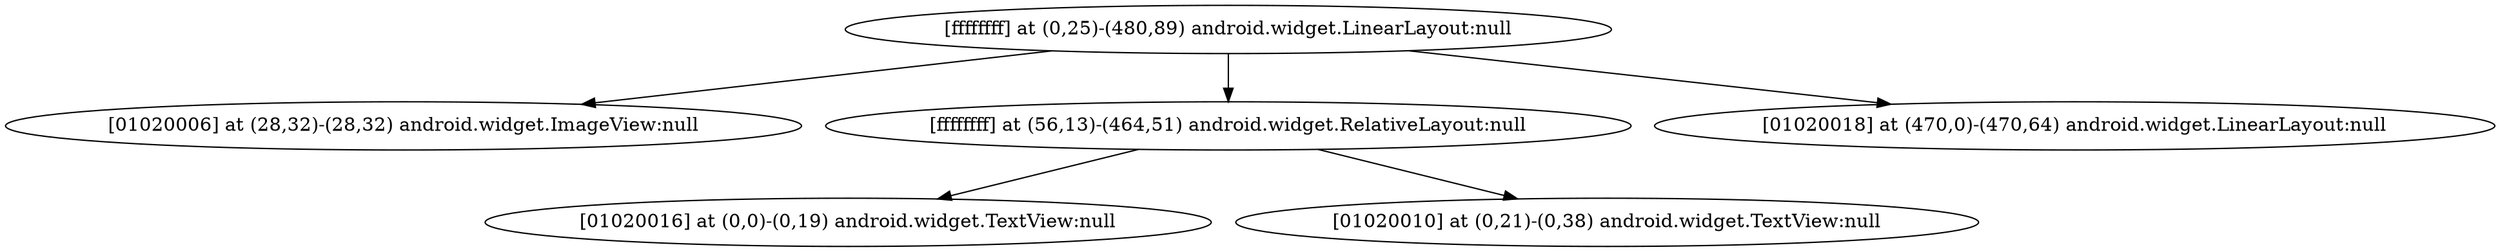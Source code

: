 strict digraph G {
  1 [ label="[ffffffff] at (0,25)-(480,89) android.widget.LinearLayout:null" ];
  2 [ label="[01020006] at (28,32)-(28,32) android.widget.ImageView:null" ];
  3 [ label="[ffffffff] at (56,13)-(464,51) android.widget.RelativeLayout:null" ];
  4 [ label="[01020016] at (0,0)-(0,19) android.widget.TextView:null" ];
  5 [ label="[01020010] at (0,21)-(0,38) android.widget.TextView:null" ];
  6 [ label="[01020018] at (470,0)-(470,64) android.widget.LinearLayout:null" ];
  1 -> 2;
  1 -> 3;
  3 -> 4;
  3 -> 5;
  1 -> 6;
}
